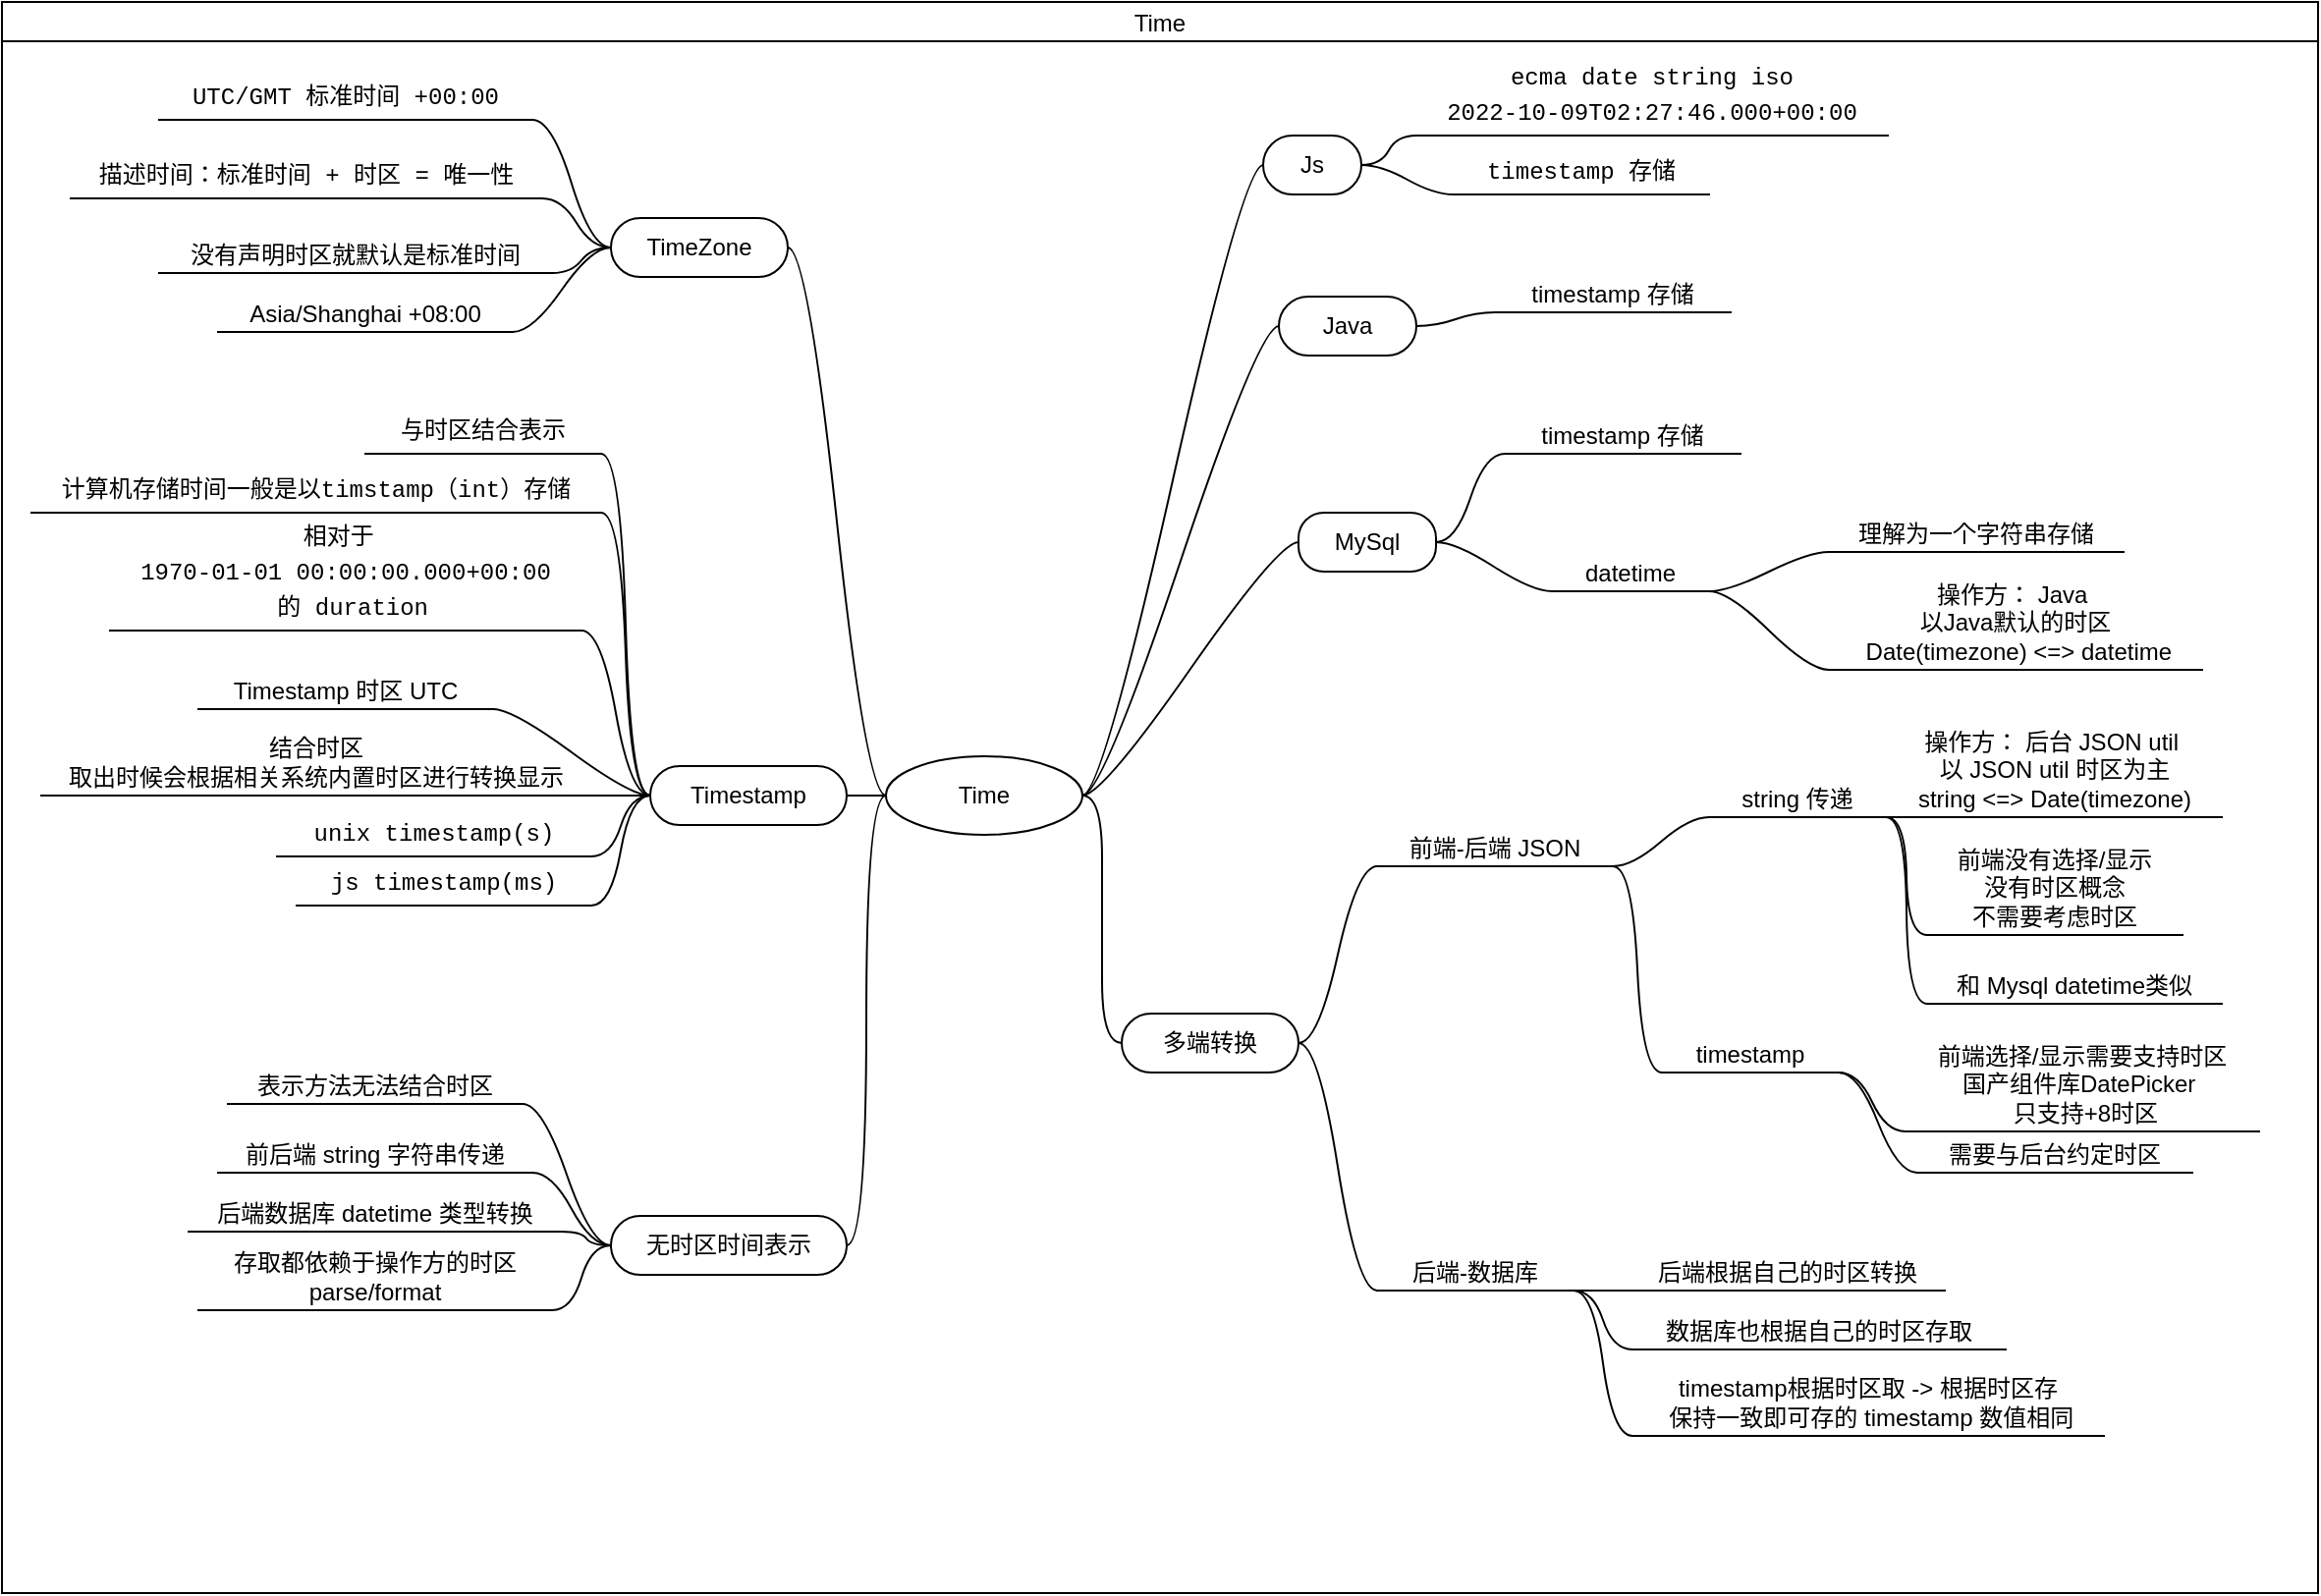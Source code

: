 <mxfile version="16.1.2" type="device"><diagram id="EsEOUA4yxL0yUVSUixGv" name="time"><mxGraphModel dx="1145" dy="762" grid="1" gridSize="10" guides="1" tooltips="1" connect="1" arrows="1" fold="1" page="1" pageScale="1" pageWidth="1169" pageHeight="827" math="0" shadow="0"><root><mxCell id="0"/><mxCell id="1" parent="0"/><mxCell id="F-Ff-eHJoBKHqlpSilNS-1" value="Time" style="swimlane;startSize=20;horizontal=1;containerType=tree;movable=0;resizable=0;labelBackgroundColor=none;fontColor=default;fontStyle=0" vertex="1" parent="1"><mxGeometry x="20" y="10" width="1179" height="810" as="geometry"/></mxCell><mxCell id="F-Ff-eHJoBKHqlpSilNS-2" value="" style="edgeStyle=entityRelationEdgeStyle;startArrow=none;endArrow=none;segment=10;curved=1;rounded=0;labelBackgroundColor=none;fontColor=default;fontStyle=0" edge="1" parent="F-Ff-eHJoBKHqlpSilNS-1" source="F-Ff-eHJoBKHqlpSilNS-6" target="F-Ff-eHJoBKHqlpSilNS-7"><mxGeometry relative="1" as="geometry"/></mxCell><mxCell id="F-Ff-eHJoBKHqlpSilNS-4" value="" style="edgeStyle=entityRelationEdgeStyle;startArrow=none;endArrow=none;segment=10;curved=1;rounded=0;labelBackgroundColor=none;fontColor=default;fontStyle=0" edge="1" parent="F-Ff-eHJoBKHqlpSilNS-1" source="F-Ff-eHJoBKHqlpSilNS-6" target="F-Ff-eHJoBKHqlpSilNS-9"><mxGeometry relative="1" as="geometry"/></mxCell><mxCell id="F-Ff-eHJoBKHqlpSilNS-6" value="Time" style="ellipse;whiteSpace=wrap;html=1;align=center;treeFolding=1;treeMoving=1;newEdgeStyle={&quot;edgeStyle&quot;:&quot;entityRelationEdgeStyle&quot;,&quot;startArrow&quot;:&quot;none&quot;,&quot;endArrow&quot;:&quot;none&quot;,&quot;segment&quot;:10,&quot;curved&quot;:1};labelBackgroundColor=none;fontColor=default;fontStyle=0" vertex="1" parent="F-Ff-eHJoBKHqlpSilNS-1"><mxGeometry x="450" y="384" width="100" height="40" as="geometry"/></mxCell><mxCell id="F-Ff-eHJoBKHqlpSilNS-7" value="Timestamp" style="whiteSpace=wrap;html=1;rounded=1;arcSize=50;align=center;verticalAlign=middle;strokeWidth=1;autosize=1;spacing=4;treeFolding=1;treeMoving=1;newEdgeStyle={&quot;edgeStyle&quot;:&quot;entityRelationEdgeStyle&quot;,&quot;startArrow&quot;:&quot;none&quot;,&quot;endArrow&quot;:&quot;none&quot;,&quot;segment&quot;:10,&quot;curved&quot;:1};labelBackgroundColor=none;fontColor=default;fontStyle=0" vertex="1" parent="F-Ff-eHJoBKHqlpSilNS-1"><mxGeometry x="330" y="389" width="100" height="30" as="geometry"/></mxCell><mxCell id="F-Ff-eHJoBKHqlpSilNS-9" value="TimeZone" style="whiteSpace=wrap;html=1;rounded=1;arcSize=50;align=center;verticalAlign=middle;strokeWidth=1;autosize=1;spacing=4;treeFolding=1;treeMoving=1;newEdgeStyle={&quot;edgeStyle&quot;:&quot;entityRelationEdgeStyle&quot;,&quot;startArrow&quot;:&quot;none&quot;,&quot;endArrow&quot;:&quot;none&quot;,&quot;segment&quot;:10,&quot;curved&quot;:1};labelBackgroundColor=none;fontColor=default;fontStyle=0" vertex="1" parent="F-Ff-eHJoBKHqlpSilNS-1"><mxGeometry x="310" y="110" width="90" height="30" as="geometry"/></mxCell><mxCell id="F-Ff-eHJoBKHqlpSilNS-13" value="&lt;div style=&quot;font-family: &amp;quot;menlo&amp;quot; , &amp;quot;monaco&amp;quot; , &amp;quot;courier new&amp;quot; , monospace ; line-height: 18px&quot;&gt;UTC/GMT 标准时间 +00:00&lt;/div&gt;" style="whiteSpace=wrap;html=1;shape=partialRectangle;top=0;left=0;bottom=1;right=0;points=[[0,1],[1,1]];fillColor=none;align=center;verticalAlign=bottom;routingCenterY=0.5;snapToPoint=1;recursiveResize=0;autosize=1;treeFolding=1;treeMoving=1;newEdgeStyle={&quot;edgeStyle&quot;:&quot;entityRelationEdgeStyle&quot;,&quot;startArrow&quot;:&quot;none&quot;,&quot;endArrow&quot;:&quot;none&quot;,&quot;segment&quot;:10,&quot;curved&quot;:1};labelBackgroundColor=none;fontColor=default;fontStyle=0" vertex="1" parent="F-Ff-eHJoBKHqlpSilNS-1"><mxGeometry x="80" y="40" width="190" height="20" as="geometry"/></mxCell><mxCell id="F-Ff-eHJoBKHqlpSilNS-14" value="" style="edgeStyle=entityRelationEdgeStyle;startArrow=none;endArrow=none;segment=10;curved=1;rounded=0;labelBackgroundColor=none;fontColor=default;fontStyle=0" edge="1" target="F-Ff-eHJoBKHqlpSilNS-13" parent="F-Ff-eHJoBKHqlpSilNS-1" source="F-Ff-eHJoBKHqlpSilNS-9"><mxGeometry relative="1" as="geometry"><mxPoint x="125" y="240" as="sourcePoint"/></mxGeometry></mxCell><mxCell id="F-Ff-eHJoBKHqlpSilNS-19" value="没有声明时区就默认是标准时间" style="whiteSpace=wrap;html=1;shape=partialRectangle;top=0;left=0;bottom=1;right=0;points=[[0,1],[1,1]];fillColor=none;align=center;verticalAlign=bottom;routingCenterY=0.5;snapToPoint=1;recursiveResize=0;autosize=1;treeFolding=1;treeMoving=1;newEdgeStyle={&quot;edgeStyle&quot;:&quot;entityRelationEdgeStyle&quot;,&quot;startArrow&quot;:&quot;none&quot;,&quot;endArrow&quot;:&quot;none&quot;,&quot;segment&quot;:10,&quot;curved&quot;:1};labelBackgroundColor=none;fontColor=default;fontStyle=0" vertex="1" parent="F-Ff-eHJoBKHqlpSilNS-1"><mxGeometry x="80" y="118" width="200" height="20" as="geometry"/></mxCell><mxCell id="F-Ff-eHJoBKHqlpSilNS-20" value="" style="edgeStyle=entityRelationEdgeStyle;startArrow=none;endArrow=none;segment=10;curved=1;rounded=0;labelBackgroundColor=none;fontColor=default;fontStyle=0" edge="1" target="F-Ff-eHJoBKHqlpSilNS-19" parent="F-Ff-eHJoBKHqlpSilNS-1" source="F-Ff-eHJoBKHqlpSilNS-9"><mxGeometry relative="1" as="geometry"><mxPoint x="125" y="240" as="sourcePoint"/></mxGeometry></mxCell><mxCell id="F-Ff-eHJoBKHqlpSilNS-25" value="&lt;div style=&quot;font-family: menlo, monaco, &amp;quot;courier new&amp;quot;, monospace; line-height: 18px;&quot;&gt;描述时间：标准时间 + 时区 = 唯一性&lt;/div&gt;" style="whiteSpace=wrap;html=1;shape=partialRectangle;top=0;left=0;bottom=1;right=0;points=[[0,1],[1,1]];fillColor=none;align=center;verticalAlign=bottom;routingCenterY=0.5;snapToPoint=1;recursiveResize=0;autosize=1;treeFolding=1;treeMoving=1;newEdgeStyle={&quot;edgeStyle&quot;:&quot;entityRelationEdgeStyle&quot;,&quot;startArrow&quot;:&quot;none&quot;,&quot;endArrow&quot;:&quot;none&quot;,&quot;segment&quot;:10,&quot;curved&quot;:1};labelBackgroundColor=none;fontColor=default;fontStyle=0" vertex="1" parent="F-Ff-eHJoBKHqlpSilNS-1"><mxGeometry x="35" y="80" width="240" height="20" as="geometry"/></mxCell><mxCell id="F-Ff-eHJoBKHqlpSilNS-26" value="" style="edgeStyle=entityRelationEdgeStyle;startArrow=none;endArrow=none;segment=10;curved=1;rounded=0;fontColor=default;labelBackgroundColor=none;fontStyle=0" edge="1" target="F-Ff-eHJoBKHqlpSilNS-25" parent="F-Ff-eHJoBKHqlpSilNS-1" source="F-Ff-eHJoBKHqlpSilNS-9"><mxGeometry relative="1" as="geometry"><mxPoint x="125" y="240" as="sourcePoint"/></mxGeometry></mxCell><mxCell id="F-Ff-eHJoBKHqlpSilNS-31" value="Asia/Shanghai +08:00" style="whiteSpace=wrap;html=1;shape=partialRectangle;top=0;left=0;bottom=1;right=0;points=[[0,1],[1,1]];fillColor=none;align=center;verticalAlign=bottom;routingCenterY=0.5;snapToPoint=1;recursiveResize=0;autosize=1;treeFolding=1;treeMoving=1;newEdgeStyle={&quot;edgeStyle&quot;:&quot;entityRelationEdgeStyle&quot;,&quot;startArrow&quot;:&quot;none&quot;,&quot;endArrow&quot;:&quot;none&quot;,&quot;segment&quot;:10,&quot;curved&quot;:1};labelBackgroundColor=none;fontColor=default;fontStyle=0" vertex="1" parent="F-Ff-eHJoBKHqlpSilNS-1"><mxGeometry x="110" y="148" width="150" height="20" as="geometry"/></mxCell><mxCell id="F-Ff-eHJoBKHqlpSilNS-32" value="" style="edgeStyle=entityRelationEdgeStyle;startArrow=none;endArrow=none;segment=10;curved=1;rounded=0;fontColor=default;labelBackgroundColor=none;fontStyle=0" edge="1" target="F-Ff-eHJoBKHqlpSilNS-31" parent="F-Ff-eHJoBKHqlpSilNS-1" source="F-Ff-eHJoBKHqlpSilNS-9"><mxGeometry relative="1" as="geometry"><mxPoint x="125" y="240" as="sourcePoint"/></mxGeometry></mxCell><mxCell id="F-Ff-eHJoBKHqlpSilNS-33" value="&lt;div style=&quot;font-family: menlo, monaco, &amp;quot;courier new&amp;quot;, monospace; line-height: 18px;&quot;&gt;相对于&amp;nbsp;&lt;/div&gt;&lt;div style=&quot;font-family: menlo, monaco, &amp;quot;courier new&amp;quot;, monospace; line-height: 18px;&quot;&gt;1970-01-01 00:00:00.000+00:00&lt;/div&gt;&lt;div style=&quot;font-family: menlo, monaco, &amp;quot;courier new&amp;quot;, monospace; line-height: 18px;&quot;&gt;&amp;nbsp;的 duration  &lt;/div&gt;" style="whiteSpace=wrap;html=1;shape=partialRectangle;top=0;left=0;bottom=1;right=0;points=[[0,1],[1,1]];fillColor=none;align=center;verticalAlign=bottom;routingCenterY=0.5;snapToPoint=1;recursiveResize=0;autosize=1;treeFolding=1;treeMoving=1;newEdgeStyle={&quot;edgeStyle&quot;:&quot;entityRelationEdgeStyle&quot;,&quot;startArrow&quot;:&quot;none&quot;,&quot;endArrow&quot;:&quot;none&quot;,&quot;segment&quot;:10,&quot;curved&quot;:1};labelBackgroundColor=none;fontColor=default;fontStyle=0" vertex="1" parent="F-Ff-eHJoBKHqlpSilNS-1"><mxGeometry x="55" y="260" width="240" height="60" as="geometry"/></mxCell><mxCell id="F-Ff-eHJoBKHqlpSilNS-34" value="" style="edgeStyle=entityRelationEdgeStyle;startArrow=none;endArrow=none;segment=10;curved=1;rounded=0;fontColor=default;labelBackgroundColor=none;fontStyle=0" edge="1" target="F-Ff-eHJoBKHqlpSilNS-33" parent="F-Ff-eHJoBKHqlpSilNS-1" source="F-Ff-eHJoBKHqlpSilNS-7"><mxGeometry relative="1" as="geometry"><mxPoint x="810" y="160" as="sourcePoint"/></mxGeometry></mxCell><mxCell id="F-Ff-eHJoBKHqlpSilNS-35" value="&lt;div style=&quot;font-family: menlo, monaco, &amp;quot;courier new&amp;quot;, monospace; line-height: 18px;&quot;&gt;unix timestamp(s) &lt;/div&gt;" style="whiteSpace=wrap;html=1;shape=partialRectangle;top=0;left=0;bottom=1;right=0;points=[[0,1],[1,1]];fillColor=none;align=center;verticalAlign=bottom;routingCenterY=0.5;snapToPoint=1;recursiveResize=0;autosize=1;treeFolding=1;treeMoving=1;newEdgeStyle={&quot;edgeStyle&quot;:&quot;entityRelationEdgeStyle&quot;,&quot;startArrow&quot;:&quot;none&quot;,&quot;endArrow&quot;:&quot;none&quot;,&quot;segment&quot;:10,&quot;curved&quot;:1};labelBackgroundColor=none;fontColor=default;fontStyle=0" vertex="1" parent="F-Ff-eHJoBKHqlpSilNS-1"><mxGeometry x="140" y="415" width="160" height="20" as="geometry"/></mxCell><mxCell id="F-Ff-eHJoBKHqlpSilNS-36" value="" style="edgeStyle=entityRelationEdgeStyle;startArrow=none;endArrow=none;segment=10;curved=1;rounded=0;fontColor=default;labelBackgroundColor=none;fontStyle=0" edge="1" target="F-Ff-eHJoBKHqlpSilNS-35" parent="F-Ff-eHJoBKHqlpSilNS-1" source="F-Ff-eHJoBKHqlpSilNS-7"><mxGeometry relative="1" as="geometry"><mxPoint x="810" y="160" as="sourcePoint"/></mxGeometry></mxCell><mxCell id="F-Ff-eHJoBKHqlpSilNS-37" value="&lt;div style=&quot;font-family: menlo, monaco, &amp;quot;courier new&amp;quot;, monospace; line-height: 18px;&quot;&gt;js timestamp(ms)&lt;/div&gt;" style="whiteSpace=wrap;html=1;shape=partialRectangle;top=0;left=0;bottom=1;right=0;points=[[0,1],[1,1]];fillColor=none;align=center;verticalAlign=bottom;routingCenterY=0.5;snapToPoint=1;recursiveResize=0;autosize=1;treeFolding=1;treeMoving=1;newEdgeStyle={&quot;edgeStyle&quot;:&quot;entityRelationEdgeStyle&quot;,&quot;startArrow&quot;:&quot;none&quot;,&quot;endArrow&quot;:&quot;none&quot;,&quot;segment&quot;:10,&quot;curved&quot;:1};labelBackgroundColor=none;fontColor=default;fontStyle=0" vertex="1" parent="F-Ff-eHJoBKHqlpSilNS-1"><mxGeometry x="150" y="440" width="150" height="20" as="geometry"/></mxCell><mxCell id="F-Ff-eHJoBKHqlpSilNS-38" value="" style="edgeStyle=entityRelationEdgeStyle;startArrow=none;endArrow=none;segment=10;curved=1;rounded=0;fontColor=default;labelBackgroundColor=none;fontStyle=0" edge="1" target="F-Ff-eHJoBKHqlpSilNS-37" parent="F-Ff-eHJoBKHqlpSilNS-1" source="F-Ff-eHJoBKHqlpSilNS-7"><mxGeometry relative="1" as="geometry"><mxPoint x="780" y="215" as="sourcePoint"/></mxGeometry></mxCell><mxCell id="F-Ff-eHJoBKHqlpSilNS-39" value="Timestamp 时区 UTC" style="whiteSpace=wrap;html=1;shape=partialRectangle;top=0;left=0;bottom=1;right=0;points=[[0,1],[1,1]];fillColor=none;align=center;verticalAlign=bottom;routingCenterY=0.5;snapToPoint=1;recursiveResize=0;autosize=1;treeFolding=1;treeMoving=1;newEdgeStyle={&quot;edgeStyle&quot;:&quot;entityRelationEdgeStyle&quot;,&quot;startArrow&quot;:&quot;none&quot;,&quot;endArrow&quot;:&quot;none&quot;,&quot;segment&quot;:10,&quot;curved&quot;:1};labelBackgroundColor=none;fontColor=default;fontStyle=0" vertex="1" parent="F-Ff-eHJoBKHqlpSilNS-1"><mxGeometry x="100" y="340" width="150" height="20" as="geometry"/></mxCell><mxCell id="F-Ff-eHJoBKHqlpSilNS-40" value="" style="edgeStyle=entityRelationEdgeStyle;startArrow=none;endArrow=none;segment=10;curved=1;rounded=0;fontColor=default;labelBackgroundColor=none;fontStyle=0" edge="1" target="F-Ff-eHJoBKHqlpSilNS-39" parent="F-Ff-eHJoBKHqlpSilNS-1" source="F-Ff-eHJoBKHqlpSilNS-7"><mxGeometry relative="1" as="geometry"><mxPoint x="780" y="215" as="sourcePoint"/></mxGeometry></mxCell><mxCell id="F-Ff-eHJoBKHqlpSilNS-42" value="MySql" style="whiteSpace=wrap;html=1;rounded=1;arcSize=43;align=center;verticalAlign=middle;strokeWidth=1;autosize=1;spacing=4;treeFolding=1;treeMoving=1;newEdgeStyle={&quot;edgeStyle&quot;:&quot;entityRelationEdgeStyle&quot;,&quot;startArrow&quot;:&quot;none&quot;,&quot;endArrow&quot;:&quot;none&quot;,&quot;segment&quot;:10,&quot;curved&quot;:1};labelBackgroundColor=none;fontColor=default;fontStyle=0" vertex="1" parent="F-Ff-eHJoBKHqlpSilNS-1"><mxGeometry x="660" y="260" width="70" height="30" as="geometry"/></mxCell><mxCell id="F-Ff-eHJoBKHqlpSilNS-43" value="" style="edgeStyle=entityRelationEdgeStyle;startArrow=none;endArrow=none;segment=10;curved=1;rounded=0;fontColor=default;labelBackgroundColor=none;fontStyle=0" edge="1" target="F-Ff-eHJoBKHqlpSilNS-42" parent="F-Ff-eHJoBKHqlpSilNS-1" source="F-Ff-eHJoBKHqlpSilNS-6"><mxGeometry relative="1" as="geometry"><mxPoint x="323" y="430" as="sourcePoint"/></mxGeometry></mxCell><mxCell id="F-Ff-eHJoBKHqlpSilNS-44" value="" style="edgeStyle=entityRelationEdgeStyle;startArrow=none;endArrow=none;segment=10;curved=1;rounded=0;fontColor=default;labelBackgroundColor=none;fontStyle=0" edge="1" target="F-Ff-eHJoBKHqlpSilNS-45" source="F-Ff-eHJoBKHqlpSilNS-6" parent="F-Ff-eHJoBKHqlpSilNS-1"><mxGeometry relative="1" as="geometry"><mxPoint x="535" y="413" as="sourcePoint"/></mxGeometry></mxCell><mxCell id="F-Ff-eHJoBKHqlpSilNS-45" value="Java" style="whiteSpace=wrap;html=1;rounded=1;arcSize=50;align=center;verticalAlign=middle;strokeWidth=1;autosize=1;spacing=4;treeFolding=1;treeMoving=1;newEdgeStyle={&quot;edgeStyle&quot;:&quot;entityRelationEdgeStyle&quot;,&quot;startArrow&quot;:&quot;none&quot;,&quot;endArrow&quot;:&quot;none&quot;,&quot;segment&quot;:10,&quot;curved&quot;:1};labelBackgroundColor=none;fontColor=default;fontStyle=0" vertex="1" parent="F-Ff-eHJoBKHqlpSilNS-1"><mxGeometry x="650" y="150" width="70" height="30" as="geometry"/></mxCell><mxCell id="F-Ff-eHJoBKHqlpSilNS-46" value="" style="edgeStyle=entityRelationEdgeStyle;startArrow=none;endArrow=none;segment=10;curved=1;rounded=0;fontColor=default;labelBackgroundColor=none;fontStyle=0" edge="1" target="F-Ff-eHJoBKHqlpSilNS-47" source="F-Ff-eHJoBKHqlpSilNS-6" parent="F-Ff-eHJoBKHqlpSilNS-1"><mxGeometry relative="1" as="geometry"><mxPoint x="535" y="413" as="sourcePoint"/></mxGeometry></mxCell><mxCell id="F-Ff-eHJoBKHqlpSilNS-47" value="Js" style="whiteSpace=wrap;html=1;rounded=1;arcSize=50;align=center;verticalAlign=middle;strokeWidth=1;autosize=1;spacing=4;treeFolding=1;treeMoving=1;newEdgeStyle={&quot;edgeStyle&quot;:&quot;entityRelationEdgeStyle&quot;,&quot;startArrow&quot;:&quot;none&quot;,&quot;endArrow&quot;:&quot;none&quot;,&quot;segment&quot;:10,&quot;curved&quot;:1};labelBackgroundColor=none;fontColor=default;fontStyle=0" vertex="1" parent="F-Ff-eHJoBKHqlpSilNS-1"><mxGeometry x="642" y="68" width="50" height="30" as="geometry"/></mxCell><mxCell id="F-Ff-eHJoBKHqlpSilNS-49" value="" style="edgeStyle=entityRelationEdgeStyle;startArrow=none;endArrow=none;segment=10;curved=1;rounded=0;fontColor=default;labelBackgroundColor=none;fontStyle=0" edge="1" target="F-Ff-eHJoBKHqlpSilNS-50" source="F-Ff-eHJoBKHqlpSilNS-7" parent="F-Ff-eHJoBKHqlpSilNS-1"><mxGeometry relative="1" as="geometry"><mxPoint x="350" y="625" as="sourcePoint"/></mxGeometry></mxCell><mxCell id="F-Ff-eHJoBKHqlpSilNS-50" value="&lt;div style=&quot;font-family: menlo, monaco, &amp;quot;courier new&amp;quot;, monospace; line-height: 18px;&quot;&gt;计算机存储时间一般是以timstamp（int）存储&lt;/div&gt;" style="whiteSpace=wrap;html=1;shape=partialRectangle;top=0;left=0;bottom=1;right=0;points=[[0,1],[1,1]];fillColor=none;align=center;verticalAlign=bottom;routingCenterY=0.5;snapToPoint=1;recursiveResize=0;autosize=1;treeFolding=1;treeMoving=1;newEdgeStyle={&quot;edgeStyle&quot;:&quot;entityRelationEdgeStyle&quot;,&quot;startArrow&quot;:&quot;none&quot;,&quot;endArrow&quot;:&quot;none&quot;,&quot;segment&quot;:10,&quot;curved&quot;:1};labelBackgroundColor=none;fontColor=default;fontStyle=0" vertex="1" parent="F-Ff-eHJoBKHqlpSilNS-1"><mxGeometry x="15" y="240" width="290" height="20" as="geometry"/></mxCell><mxCell id="F-Ff-eHJoBKHqlpSilNS-51" value="&lt;div style=&quot;font-family: menlo, monaco, &amp;quot;courier new&amp;quot;, monospace; line-height: 18px;&quot;&gt;&lt;span style=&quot;&quot;&gt;ecma date string iso&lt;/span&gt;&lt;/div&gt;&lt;div style=&quot;font-family: menlo, monaco, &amp;quot;courier new&amp;quot;, monospace; line-height: 18px;&quot;&gt;&lt;div style=&quot;font-family: &amp;quot;menlo&amp;quot; , &amp;quot;monaco&amp;quot; , &amp;quot;courier new&amp;quot; , monospace ; line-height: 18px&quot;&gt;2022-10-09T02:27:46.000+00:00&lt;/div&gt;&lt;/div&gt;" style="whiteSpace=wrap;html=1;shape=partialRectangle;top=0;left=0;bottom=1;right=0;points=[[0,1],[1,1]];fillColor=none;align=center;verticalAlign=bottom;routingCenterY=0.5;snapToPoint=1;recursiveResize=0;autosize=1;treeFolding=1;treeMoving=1;newEdgeStyle={&quot;edgeStyle&quot;:&quot;entityRelationEdgeStyle&quot;,&quot;startArrow&quot;:&quot;none&quot;,&quot;endArrow&quot;:&quot;none&quot;,&quot;segment&quot;:10,&quot;curved&quot;:1};labelBackgroundColor=none;fontColor=default;fontStyle=0" vertex="1" parent="F-Ff-eHJoBKHqlpSilNS-1"><mxGeometry x="720" y="28" width="240" height="40" as="geometry"/></mxCell><mxCell id="F-Ff-eHJoBKHqlpSilNS-52" value="" style="edgeStyle=entityRelationEdgeStyle;startArrow=none;endArrow=none;segment=10;curved=1;rounded=0;fontColor=default;labelBackgroundColor=none;fontStyle=0" edge="1" target="F-Ff-eHJoBKHqlpSilNS-51" parent="F-Ff-eHJoBKHqlpSilNS-1" source="F-Ff-eHJoBKHqlpSilNS-47"><mxGeometry relative="1" as="geometry"><mxPoint x="721" y="163" as="sourcePoint"/></mxGeometry></mxCell><mxCell id="F-Ff-eHJoBKHqlpSilNS-55" value="" style="edgeStyle=entityRelationEdgeStyle;startArrow=none;endArrow=none;segment=10;curved=1;rounded=0;fontColor=default;labelBackgroundColor=none;fontStyle=0" edge="1" target="F-Ff-eHJoBKHqlpSilNS-56" source="F-Ff-eHJoBKHqlpSilNS-47" parent="F-Ff-eHJoBKHqlpSilNS-1"><mxGeometry relative="1" as="geometry"><mxPoint x="701" y="143" as="sourcePoint"/></mxGeometry></mxCell><mxCell id="F-Ff-eHJoBKHqlpSilNS-56" value="&lt;div style=&quot;font-family: &amp;quot;menlo&amp;quot; , &amp;quot;monaco&amp;quot; , &amp;quot;courier new&amp;quot; , monospace ; line-height: 18px&quot;&gt;&lt;font&gt;&lt;span&gt;timestamp 存储&lt;/span&gt;&lt;/font&gt;&lt;/div&gt;" style="whiteSpace=wrap;html=1;shape=partialRectangle;top=0;left=0;bottom=1;right=0;points=[[0,1],[1,1]];fillColor=none;align=center;verticalAlign=bottom;routingCenterY=0.5;snapToPoint=1;recursiveResize=0;autosize=1;treeFolding=1;treeMoving=1;newEdgeStyle={&quot;edgeStyle&quot;:&quot;entityRelationEdgeStyle&quot;,&quot;startArrow&quot;:&quot;none&quot;,&quot;endArrow&quot;:&quot;none&quot;,&quot;segment&quot;:10,&quot;curved&quot;:1};labelBackgroundColor=none;fontColor=default;fontStyle=0" vertex="1" parent="F-Ff-eHJoBKHqlpSilNS-1"><mxGeometry x="739" y="78" width="130" height="20" as="geometry"/></mxCell><mxCell id="F-Ff-eHJoBKHqlpSilNS-57" value="" style="edgeStyle=entityRelationEdgeStyle;startArrow=none;endArrow=none;segment=10;curved=1;rounded=0;fontColor=default;labelBackgroundColor=none;fontStyle=0" edge="1" target="F-Ff-eHJoBKHqlpSilNS-58" source="F-Ff-eHJoBKHqlpSilNS-7" parent="F-Ff-eHJoBKHqlpSilNS-1"><mxGeometry relative="1" as="geometry"><mxPoint x="350" y="625" as="sourcePoint"/></mxGeometry></mxCell><mxCell id="F-Ff-eHJoBKHqlpSilNS-58" value="结合时区&lt;br&gt;取出时候会根据相关系统内置时区进行转换显示" style="whiteSpace=wrap;html=1;shape=partialRectangle;top=0;left=0;bottom=1;right=0;points=[[0,1],[1,1]];fillColor=none;align=center;verticalAlign=bottom;routingCenterY=0.5;snapToPoint=1;recursiveResize=0;autosize=1;treeFolding=1;treeMoving=1;newEdgeStyle={&quot;edgeStyle&quot;:&quot;entityRelationEdgeStyle&quot;,&quot;startArrow&quot;:&quot;none&quot;,&quot;endArrow&quot;:&quot;none&quot;,&quot;segment&quot;:10,&quot;curved&quot;:1};labelBackgroundColor=none;fontColor=default;fontStyle=0" vertex="1" parent="F-Ff-eHJoBKHqlpSilNS-1"><mxGeometry x="20" y="374" width="280" height="30" as="geometry"/></mxCell><mxCell id="F-Ff-eHJoBKHqlpSilNS-59" value="datetime" style="whiteSpace=wrap;html=1;shape=partialRectangle;top=0;left=0;bottom=1;right=0;points=[[0,1],[1,1]];fillColor=none;align=center;verticalAlign=bottom;routingCenterY=0.5;snapToPoint=1;recursiveResize=0;autosize=1;treeFolding=1;treeMoving=1;newEdgeStyle={&quot;edgeStyle&quot;:&quot;entityRelationEdgeStyle&quot;,&quot;startArrow&quot;:&quot;none&quot;,&quot;endArrow&quot;:&quot;none&quot;,&quot;segment&quot;:10,&quot;curved&quot;:1};labelBackgroundColor=none;fontColor=default;fontStyle=0" vertex="1" parent="F-Ff-eHJoBKHqlpSilNS-1"><mxGeometry x="789" y="280" width="80" height="20" as="geometry"/></mxCell><mxCell id="F-Ff-eHJoBKHqlpSilNS-60" value="" style="edgeStyle=entityRelationEdgeStyle;startArrow=none;endArrow=none;segment=10;curved=1;rounded=0;fontColor=default;labelBackgroundColor=none;fontStyle=0" edge="1" target="F-Ff-eHJoBKHqlpSilNS-59" parent="F-Ff-eHJoBKHqlpSilNS-1" source="F-Ff-eHJoBKHqlpSilNS-42"><mxGeometry relative="1" as="geometry"><mxPoint x="770" y="535" as="sourcePoint"/></mxGeometry></mxCell><mxCell id="F-Ff-eHJoBKHqlpSilNS-61" value="" style="edgeStyle=entityRelationEdgeStyle;startArrow=none;endArrow=none;segment=10;curved=1;rounded=0;fontColor=default;labelBackgroundColor=none;fontStyle=0" edge="1" target="F-Ff-eHJoBKHqlpSilNS-62" source="F-Ff-eHJoBKHqlpSilNS-42" parent="F-Ff-eHJoBKHqlpSilNS-1"><mxGeometry relative="1" as="geometry"><mxPoint x="750" y="515" as="sourcePoint"/></mxGeometry></mxCell><mxCell id="F-Ff-eHJoBKHqlpSilNS-62" value="timestamp 存储" style="whiteSpace=wrap;html=1;shape=partialRectangle;top=0;left=0;bottom=1;right=0;points=[[0,1],[1,1]];fillColor=none;align=center;verticalAlign=bottom;routingCenterY=0.5;snapToPoint=1;recursiveResize=0;autosize=1;treeFolding=1;treeMoving=1;newEdgeStyle={&quot;edgeStyle&quot;:&quot;entityRelationEdgeStyle&quot;,&quot;startArrow&quot;:&quot;none&quot;,&quot;endArrow&quot;:&quot;none&quot;,&quot;segment&quot;:10,&quot;curved&quot;:1};labelBackgroundColor=none;fontColor=default;fontStyle=0" vertex="1" parent="F-Ff-eHJoBKHqlpSilNS-1"><mxGeometry x="765" y="210" width="120" height="20" as="geometry"/></mxCell><mxCell id="F-Ff-eHJoBKHqlpSilNS-69" value="多端转换" style="whiteSpace=wrap;html=1;rounded=1;arcSize=50;align=center;verticalAlign=middle;strokeWidth=1;autosize=1;spacing=4;treeFolding=1;treeMoving=1;newEdgeStyle={&quot;edgeStyle&quot;:&quot;entityRelationEdgeStyle&quot;,&quot;startArrow&quot;:&quot;none&quot;,&quot;endArrow&quot;:&quot;none&quot;,&quot;segment&quot;:10,&quot;curved&quot;:1};labelBackgroundColor=none;fontColor=default;fontStyle=0" vertex="1" parent="F-Ff-eHJoBKHqlpSilNS-1"><mxGeometry x="570" y="515" width="90" height="30" as="geometry"/></mxCell><mxCell id="F-Ff-eHJoBKHqlpSilNS-70" value="" style="edgeStyle=entityRelationEdgeStyle;startArrow=none;endArrow=none;segment=10;curved=1;rounded=0;fontColor=default;labelBackgroundColor=none;fontStyle=0" edge="1" target="F-Ff-eHJoBKHqlpSilNS-69" parent="F-Ff-eHJoBKHqlpSilNS-1" source="F-Ff-eHJoBKHqlpSilNS-6"><mxGeometry relative="1" as="geometry"><mxPoint x="630" y="432" as="sourcePoint"/></mxGeometry></mxCell><mxCell id="F-Ff-eHJoBKHqlpSilNS-71" value="前端-后端 JSON" style="whiteSpace=wrap;html=1;shape=partialRectangle;top=0;left=0;bottom=1;right=0;points=[[0,1],[1,1]];fillColor=none;align=center;verticalAlign=bottom;routingCenterY=0.5;snapToPoint=1;recursiveResize=0;autosize=1;treeFolding=1;treeMoving=1;newEdgeStyle={&quot;edgeStyle&quot;:&quot;entityRelationEdgeStyle&quot;,&quot;startArrow&quot;:&quot;none&quot;,&quot;endArrow&quot;:&quot;none&quot;,&quot;segment&quot;:10,&quot;curved&quot;:1};labelBackgroundColor=none;fontColor=default;fontStyle=0" vertex="1" parent="F-Ff-eHJoBKHqlpSilNS-1"><mxGeometry x="700" y="420" width="120" height="20" as="geometry"/></mxCell><mxCell id="F-Ff-eHJoBKHqlpSilNS-72" value="" style="edgeStyle=entityRelationEdgeStyle;startArrow=none;endArrow=none;segment=10;curved=1;rounded=0;fontColor=default;labelBackgroundColor=none;fontStyle=0" edge="1" target="F-Ff-eHJoBKHqlpSilNS-71" parent="F-Ff-eHJoBKHqlpSilNS-1" source="F-Ff-eHJoBKHqlpSilNS-69"><mxGeometry relative="1" as="geometry"><mxPoint x="770" y="693" as="sourcePoint"/></mxGeometry></mxCell><mxCell id="F-Ff-eHJoBKHqlpSilNS-75" value="" style="edgeStyle=entityRelationEdgeStyle;startArrow=none;endArrow=none;segment=10;curved=1;rounded=0;fontColor=default;labelBackgroundColor=none;fontStyle=0" edge="1" target="F-Ff-eHJoBKHqlpSilNS-76" source="F-Ff-eHJoBKHqlpSilNS-69" parent="F-Ff-eHJoBKHqlpSilNS-1"><mxGeometry relative="1" as="geometry"><mxPoint x="750" y="673.0" as="sourcePoint"/></mxGeometry></mxCell><mxCell id="F-Ff-eHJoBKHqlpSilNS-76" value="后端-数据库" style="whiteSpace=wrap;html=1;shape=partialRectangle;top=0;left=0;bottom=1;right=0;points=[[0,1],[1,1]];fillColor=none;align=center;verticalAlign=bottom;routingCenterY=0.5;snapToPoint=1;recursiveResize=0;autosize=1;treeFolding=1;treeMoving=1;newEdgeStyle={&quot;edgeStyle&quot;:&quot;entityRelationEdgeStyle&quot;,&quot;startArrow&quot;:&quot;none&quot;,&quot;endArrow&quot;:&quot;none&quot;,&quot;segment&quot;:10,&quot;curved&quot;:1};labelBackgroundColor=none;fontColor=default;fontStyle=0" vertex="1" parent="F-Ff-eHJoBKHqlpSilNS-1"><mxGeometry x="700" y="636" width="100" height="20" as="geometry"/></mxCell><mxCell id="F-Ff-eHJoBKHqlpSilNS-79" value="" style="edgeStyle=entityRelationEdgeStyle;startArrow=none;endArrow=none;segment=10;curved=1;rounded=0;fontColor=default;labelBackgroundColor=none;exitX=1;exitY=1;exitDx=0;exitDy=0;fontStyle=0" edge="1" target="F-Ff-eHJoBKHqlpSilNS-80" source="F-Ff-eHJoBKHqlpSilNS-84" parent="F-Ff-eHJoBKHqlpSilNS-1"><mxGeometry relative="1" as="geometry"><mxPoint x="750" y="673.0" as="sourcePoint"/></mxGeometry></mxCell><mxCell id="F-Ff-eHJoBKHqlpSilNS-80" value="操作方： 后台 JSON util&amp;nbsp;&lt;br&gt;以 JSON util 时区为主&lt;br&gt;string &amp;lt;=&amp;gt; Date(timezone)" style="whiteSpace=wrap;html=1;shape=partialRectangle;top=0;left=0;bottom=1;right=0;points=[[0,1],[1,1]];fillColor=none;align=center;verticalAlign=bottom;routingCenterY=0.5;snapToPoint=1;recursiveResize=0;autosize=1;treeFolding=1;treeMoving=1;newEdgeStyle={&quot;edgeStyle&quot;:&quot;entityRelationEdgeStyle&quot;,&quot;startArrow&quot;:&quot;none&quot;,&quot;endArrow&quot;:&quot;none&quot;,&quot;segment&quot;:10,&quot;curved&quot;:1};labelBackgroundColor=none;fontColor=default;fontStyle=0" vertex="1" parent="F-Ff-eHJoBKHqlpSilNS-1"><mxGeometry x="960" y="365" width="170" height="50" as="geometry"/></mxCell><mxCell id="F-Ff-eHJoBKHqlpSilNS-83" value="" style="edgeStyle=entityRelationEdgeStyle;startArrow=none;endArrow=none;segment=10;curved=1;rounded=0;fontColor=default;labelBackgroundColor=none;fontStyle=0" edge="1" target="F-Ff-eHJoBKHqlpSilNS-84" source="F-Ff-eHJoBKHqlpSilNS-71" parent="F-Ff-eHJoBKHqlpSilNS-1"><mxGeometry relative="1" as="geometry"><mxPoint x="750" y="673.0" as="sourcePoint"/></mxGeometry></mxCell><mxCell id="F-Ff-eHJoBKHqlpSilNS-84" value="string 传递" style="whiteSpace=wrap;html=1;shape=partialRectangle;top=0;left=0;bottom=1;right=0;points=[[0,1],[1,1]];fillColor=none;align=center;verticalAlign=bottom;routingCenterY=0.5;snapToPoint=1;recursiveResize=0;autosize=1;treeFolding=1;treeMoving=1;newEdgeStyle={&quot;edgeStyle&quot;:&quot;entityRelationEdgeStyle&quot;,&quot;startArrow&quot;:&quot;none&quot;,&quot;endArrow&quot;:&quot;none&quot;,&quot;segment&quot;:10,&quot;curved&quot;:1};labelBackgroundColor=none;fontColor=default;fontStyle=0" vertex="1" parent="F-Ff-eHJoBKHqlpSilNS-1"><mxGeometry x="869" y="395" width="90" height="20" as="geometry"/></mxCell><mxCell id="F-Ff-eHJoBKHqlpSilNS-85" value="" style="edgeStyle=entityRelationEdgeStyle;startArrow=none;endArrow=none;segment=10;curved=1;rounded=0;fontColor=default;labelBackgroundColor=none;fontStyle=0" edge="1" target="F-Ff-eHJoBKHqlpSilNS-86" source="F-Ff-eHJoBKHqlpSilNS-71" parent="F-Ff-eHJoBKHqlpSilNS-1"><mxGeometry relative="1" as="geometry"><mxPoint x="701" y="673.0" as="sourcePoint"/></mxGeometry></mxCell><mxCell id="F-Ff-eHJoBKHqlpSilNS-86" value="timestamp" style="whiteSpace=wrap;html=1;shape=partialRectangle;top=0;left=0;bottom=1;right=0;points=[[0,1],[1,1]];fillColor=none;align=center;verticalAlign=bottom;routingCenterY=0.5;snapToPoint=1;recursiveResize=0;autosize=1;treeFolding=1;treeMoving=1;newEdgeStyle={&quot;edgeStyle&quot;:&quot;entityRelationEdgeStyle&quot;,&quot;startArrow&quot;:&quot;none&quot;,&quot;endArrow&quot;:&quot;none&quot;,&quot;segment&quot;:10,&quot;curved&quot;:1};labelBackgroundColor=none;fontColor=default;fontStyle=0" vertex="1" parent="F-Ff-eHJoBKHqlpSilNS-1"><mxGeometry x="845" y="525" width="90" height="20" as="geometry"/></mxCell><mxCell id="F-Ff-eHJoBKHqlpSilNS-87" value="" style="edgeStyle=entityRelationEdgeStyle;startArrow=none;endArrow=none;segment=10;curved=1;rounded=0;fontColor=default;labelBackgroundColor=none;fontStyle=0" edge="1" target="F-Ff-eHJoBKHqlpSilNS-88" source="F-Ff-eHJoBKHqlpSilNS-86" parent="F-Ff-eHJoBKHqlpSilNS-1"><mxGeometry relative="1" as="geometry"><mxPoint x="849.684" y="621.158" as="sourcePoint"/></mxGeometry></mxCell><mxCell id="F-Ff-eHJoBKHqlpSilNS-88" value="前端选择/显示需要支持时区&lt;br&gt;国产组件库DatePicker&amp;nbsp;&lt;br&gt;&amp;nbsp;只支持+8时区" style="whiteSpace=wrap;html=1;shape=partialRectangle;top=0;left=0;bottom=1;right=0;points=[[0,1],[1,1]];fillColor=none;align=center;verticalAlign=bottom;routingCenterY=0.5;snapToPoint=1;recursiveResize=0;autosize=1;treeFolding=1;treeMoving=1;newEdgeStyle={&quot;edgeStyle&quot;:&quot;entityRelationEdgeStyle&quot;,&quot;startArrow&quot;:&quot;none&quot;,&quot;endArrow&quot;:&quot;none&quot;,&quot;segment&quot;:10,&quot;curved&quot;:1};labelBackgroundColor=none;fontColor=default;fontStyle=0" vertex="1" parent="F-Ff-eHJoBKHqlpSilNS-1"><mxGeometry x="969" y="525" width="180" height="50" as="geometry"/></mxCell><mxCell id="F-Ff-eHJoBKHqlpSilNS-89" value="" style="edgeStyle=entityRelationEdgeStyle;startArrow=none;endArrow=none;segment=10;curved=1;rounded=0;fontColor=default;labelBackgroundColor=none;fontStyle=0" edge="1" target="F-Ff-eHJoBKHqlpSilNS-90" source="F-Ff-eHJoBKHqlpSilNS-84" parent="F-Ff-eHJoBKHqlpSilNS-1"><mxGeometry relative="1" as="geometry"><mxPoint x="849.684" y="621.158" as="sourcePoint"/></mxGeometry></mxCell><mxCell id="F-Ff-eHJoBKHqlpSilNS-90" value="前端没有选择/显示&lt;br&gt;没有时区概念&lt;br&gt;不需要考虑时区&lt;br&gt;" style="whiteSpace=wrap;html=1;shape=partialRectangle;top=0;left=0;bottom=1;right=0;points=[[0,1],[1,1]];fillColor=none;align=center;verticalAlign=bottom;routingCenterY=0.5;snapToPoint=1;recursiveResize=0;autosize=1;treeFolding=1;treeMoving=1;newEdgeStyle={&quot;edgeStyle&quot;:&quot;entityRelationEdgeStyle&quot;,&quot;startArrow&quot;:&quot;none&quot;,&quot;endArrow&quot;:&quot;none&quot;,&quot;segment&quot;:10,&quot;curved&quot;:1};labelBackgroundColor=none;fontColor=default;fontStyle=0" vertex="1" parent="F-Ff-eHJoBKHqlpSilNS-1"><mxGeometry x="980" y="425" width="130" height="50" as="geometry"/></mxCell><mxCell id="F-Ff-eHJoBKHqlpSilNS-93" value="" style="edgeStyle=entityRelationEdgeStyle;startArrow=none;endArrow=none;segment=10;curved=1;rounded=0;fontColor=default;labelBackgroundColor=none;fontStyle=0" edge="1" target="F-Ff-eHJoBKHqlpSilNS-94" source="F-Ff-eHJoBKHqlpSilNS-86" parent="F-Ff-eHJoBKHqlpSilNS-1"><mxGeometry relative="1" as="geometry"><mxPoint x="800.211" y="606.421" as="sourcePoint"/></mxGeometry></mxCell><mxCell id="F-Ff-eHJoBKHqlpSilNS-94" value="需要与后台约定时区" style="whiteSpace=wrap;html=1;shape=partialRectangle;top=0;left=0;bottom=1;right=0;points=[[0,1],[1,1]];fillColor=none;align=center;verticalAlign=bottom;routingCenterY=0.5;snapToPoint=1;recursiveResize=0;autosize=1;treeFolding=1;treeMoving=1;newEdgeStyle={&quot;edgeStyle&quot;:&quot;entityRelationEdgeStyle&quot;,&quot;startArrow&quot;:&quot;none&quot;,&quot;endArrow&quot;:&quot;none&quot;,&quot;segment&quot;:10,&quot;curved&quot;:1};labelBackgroundColor=none;fontColor=default;fontStyle=0" vertex="1" parent="F-Ff-eHJoBKHqlpSilNS-1"><mxGeometry x="975" y="576" width="140" height="20" as="geometry"/></mxCell><mxCell id="F-Ff-eHJoBKHqlpSilNS-95" value="" style="edgeStyle=entityRelationEdgeStyle;startArrow=none;endArrow=none;segment=10;curved=1;rounded=0;fontColor=default;labelBackgroundColor=none;fontStyle=0" edge="1" target="F-Ff-eHJoBKHqlpSilNS-96" source="F-Ff-eHJoBKHqlpSilNS-84" parent="F-Ff-eHJoBKHqlpSilNS-1"><mxGeometry relative="1" as="geometry"><mxPoint x="800.211" y="606.421" as="sourcePoint"/></mxGeometry></mxCell><mxCell id="F-Ff-eHJoBKHqlpSilNS-96" value="和 Mysql datetime类似" style="whiteSpace=wrap;html=1;shape=partialRectangle;top=0;left=0;bottom=1;right=0;points=[[0,1],[1,1]];fillColor=none;align=center;verticalAlign=bottom;routingCenterY=0.5;snapToPoint=1;recursiveResize=0;autosize=1;treeFolding=1;treeMoving=1;newEdgeStyle={&quot;edgeStyle&quot;:&quot;entityRelationEdgeStyle&quot;,&quot;startArrow&quot;:&quot;none&quot;,&quot;endArrow&quot;:&quot;none&quot;,&quot;segment&quot;:10,&quot;curved&quot;:1};labelBackgroundColor=none;fontColor=default;fontStyle=0" vertex="1" parent="F-Ff-eHJoBKHqlpSilNS-1"><mxGeometry x="980" y="490" width="150" height="20" as="geometry"/></mxCell><mxCell id="F-Ff-eHJoBKHqlpSilNS-97" value="" style="edgeStyle=entityRelationEdgeStyle;startArrow=none;endArrow=none;segment=10;curved=1;rounded=0;fontColor=default;labelBackgroundColor=none;fontStyle=0" edge="1" target="F-Ff-eHJoBKHqlpSilNS-98" source="F-Ff-eHJoBKHqlpSilNS-59" parent="F-Ff-eHJoBKHqlpSilNS-1"><mxGeometry relative="1" as="geometry"><mxPoint x="894.947" y="433.789" as="sourcePoint"/></mxGeometry></mxCell><mxCell id="F-Ff-eHJoBKHqlpSilNS-98" value="理解为一个字符串存储" style="whiteSpace=wrap;html=1;shape=partialRectangle;top=0;left=0;bottom=1;right=0;points=[[0,1],[1,1]];fillColor=none;align=center;verticalAlign=bottom;routingCenterY=0.5;snapToPoint=1;recursiveResize=0;autosize=1;treeFolding=1;treeMoving=1;newEdgeStyle={&quot;edgeStyle&quot;:&quot;entityRelationEdgeStyle&quot;,&quot;startArrow&quot;:&quot;none&quot;,&quot;endArrow&quot;:&quot;none&quot;,&quot;segment&quot;:10,&quot;curved&quot;:1};labelBackgroundColor=none;fontColor=default;fontStyle=0" vertex="1" parent="F-Ff-eHJoBKHqlpSilNS-1"><mxGeometry x="930" y="260" width="150" height="20" as="geometry"/></mxCell><mxCell id="F-Ff-eHJoBKHqlpSilNS-99" value="" style="edgeStyle=entityRelationEdgeStyle;startArrow=none;endArrow=none;segment=10;curved=1;rounded=0;fontColor=default;labelBackgroundColor=none;fontStyle=0" edge="1" target="F-Ff-eHJoBKHqlpSilNS-100" source="F-Ff-eHJoBKHqlpSilNS-59" parent="F-Ff-eHJoBKHqlpSilNS-1"><mxGeometry relative="1" as="geometry"><mxPoint x="889.684" y="425.368" as="sourcePoint"/></mxGeometry></mxCell><mxCell id="F-Ff-eHJoBKHqlpSilNS-100" value="操作方： Java&amp;nbsp;&lt;br&gt;以Java默认的时区&lt;br&gt;&amp;nbsp;Date(timezone) &amp;lt;=&amp;gt; datetime" style="whiteSpace=wrap;html=1;shape=partialRectangle;top=0;left=0;bottom=1;right=0;points=[[0,1],[1,1]];fillColor=none;align=center;verticalAlign=bottom;routingCenterY=0.5;snapToPoint=1;recursiveResize=0;autosize=1;treeFolding=1;treeMoving=1;newEdgeStyle={&quot;edgeStyle&quot;:&quot;entityRelationEdgeStyle&quot;,&quot;startArrow&quot;:&quot;none&quot;,&quot;endArrow&quot;:&quot;none&quot;,&quot;segment&quot;:10,&quot;curved&quot;:1};labelBackgroundColor=none;fontColor=default;fontStyle=0" vertex="1" parent="F-Ff-eHJoBKHqlpSilNS-1"><mxGeometry x="930" y="290" width="190" height="50" as="geometry"/></mxCell><mxCell id="F-Ff-eHJoBKHqlpSilNS-103" value="timestamp 存储" style="whiteSpace=wrap;html=1;shape=partialRectangle;top=0;left=0;bottom=1;right=0;points=[[0,1],[1,1]];fillColor=none;align=center;verticalAlign=bottom;routingCenterY=0.5;snapToPoint=1;recursiveResize=0;autosize=1;treeFolding=1;treeMoving=1;newEdgeStyle={&quot;edgeStyle&quot;:&quot;entityRelationEdgeStyle&quot;,&quot;startArrow&quot;:&quot;none&quot;,&quot;endArrow&quot;:&quot;none&quot;,&quot;segment&quot;:10,&quot;curved&quot;:1};labelBackgroundColor=none;fontColor=default;fontStyle=0" vertex="1" parent="F-Ff-eHJoBKHqlpSilNS-1"><mxGeometry x="760" y="138" width="120" height="20" as="geometry"/></mxCell><mxCell id="F-Ff-eHJoBKHqlpSilNS-104" value="" style="edgeStyle=entityRelationEdgeStyle;startArrow=none;endArrow=none;segment=10;curved=1;rounded=0;labelBackgroundColor=none;fontColor=default;fontStyle=0" edge="1" target="F-Ff-eHJoBKHqlpSilNS-103" parent="F-Ff-eHJoBKHqlpSilNS-1" source="F-Ff-eHJoBKHqlpSilNS-45"><mxGeometry relative="1" as="geometry"><mxPoint x="779" y="293" as="sourcePoint"/></mxGeometry></mxCell><mxCell id="F-Ff-eHJoBKHqlpSilNS-105" value="无时区时间表示" style="whiteSpace=wrap;html=1;rounded=1;arcSize=50;align=center;verticalAlign=middle;strokeWidth=1;autosize=1;spacing=4;treeFolding=1;treeMoving=1;newEdgeStyle={&quot;edgeStyle&quot;:&quot;entityRelationEdgeStyle&quot;,&quot;startArrow&quot;:&quot;none&quot;,&quot;endArrow&quot;:&quot;none&quot;,&quot;segment&quot;:10,&quot;curved&quot;:1};labelBackgroundColor=none;fontColor=default;fontStyle=0" vertex="1" parent="F-Ff-eHJoBKHqlpSilNS-1"><mxGeometry x="310" y="618" width="120" height="30" as="geometry"/></mxCell><mxCell id="F-Ff-eHJoBKHqlpSilNS-106" value="" style="edgeStyle=entityRelationEdgeStyle;startArrow=none;endArrow=none;segment=10;curved=1;rounded=0;labelBackgroundColor=none;fontColor=default;fontStyle=0" edge="1" target="F-Ff-eHJoBKHqlpSilNS-105" parent="F-Ff-eHJoBKHqlpSilNS-1" source="F-Ff-eHJoBKHqlpSilNS-6"><mxGeometry relative="1" as="geometry"><mxPoint x="258" y="431" as="sourcePoint"/></mxGeometry></mxCell><mxCell id="F-Ff-eHJoBKHqlpSilNS-107" value="表示方法无法结合时区" style="whiteSpace=wrap;html=1;shape=partialRectangle;top=0;left=0;bottom=1;right=0;points=[[0,1],[1,1]];fillColor=none;align=center;verticalAlign=bottom;routingCenterY=0.5;snapToPoint=1;recursiveResize=0;autosize=1;treeFolding=1;treeMoving=1;newEdgeStyle={&quot;edgeStyle&quot;:&quot;entityRelationEdgeStyle&quot;,&quot;startArrow&quot;:&quot;none&quot;,&quot;endArrow&quot;:&quot;none&quot;,&quot;segment&quot;:10,&quot;curved&quot;:1};labelBackgroundColor=none;fontColor=default;fontStyle=0" vertex="1" parent="F-Ff-eHJoBKHqlpSilNS-1"><mxGeometry x="115" y="541" width="150" height="20" as="geometry"/></mxCell><mxCell id="F-Ff-eHJoBKHqlpSilNS-108" value="" style="edgeStyle=entityRelationEdgeStyle;startArrow=none;endArrow=none;segment=10;curved=1;rounded=0;labelBackgroundColor=none;fontColor=default;fontStyle=0" edge="1" target="F-Ff-eHJoBKHqlpSilNS-107" parent="F-Ff-eHJoBKHqlpSilNS-1" source="F-Ff-eHJoBKHqlpSilNS-105"><mxGeometry relative="1" as="geometry"><mxPoint x="110" y="663" as="sourcePoint"/></mxGeometry></mxCell><mxCell id="F-Ff-eHJoBKHqlpSilNS-111" value="" style="edgeStyle=entityRelationEdgeStyle;startArrow=none;endArrow=none;segment=10;curved=1;rounded=0;labelBackgroundColor=none;fontColor=default;fontStyle=0" edge="1" target="F-Ff-eHJoBKHqlpSilNS-112" source="F-Ff-eHJoBKHqlpSilNS-105" parent="F-Ff-eHJoBKHqlpSilNS-1"><mxGeometry relative="1" as="geometry"><mxPoint x="330" y="643" as="sourcePoint"/></mxGeometry></mxCell><mxCell id="F-Ff-eHJoBKHqlpSilNS-112" value="前后端 string 字符串传递" style="whiteSpace=wrap;html=1;shape=partialRectangle;top=0;left=0;bottom=1;right=0;points=[[0,1],[1,1]];fillColor=none;align=center;verticalAlign=bottom;routingCenterY=0.5;snapToPoint=1;recursiveResize=0;autosize=1;treeFolding=1;treeMoving=1;newEdgeStyle={&quot;edgeStyle&quot;:&quot;entityRelationEdgeStyle&quot;,&quot;startArrow&quot;:&quot;none&quot;,&quot;endArrow&quot;:&quot;none&quot;,&quot;segment&quot;:10,&quot;curved&quot;:1};labelBackgroundColor=none;fontColor=default;fontStyle=0" vertex="1" parent="F-Ff-eHJoBKHqlpSilNS-1"><mxGeometry x="110" y="576" width="160" height="20" as="geometry"/></mxCell><mxCell id="F-Ff-eHJoBKHqlpSilNS-115" value="" style="edgeStyle=entityRelationEdgeStyle;startArrow=none;endArrow=none;segment=10;curved=1;rounded=0;labelBackgroundColor=none;fontColor=default;fontStyle=0" edge="1" target="F-Ff-eHJoBKHqlpSilNS-116" source="F-Ff-eHJoBKHqlpSilNS-105" parent="F-Ff-eHJoBKHqlpSilNS-1"><mxGeometry relative="1" as="geometry"><mxPoint x="330" y="643" as="sourcePoint"/></mxGeometry></mxCell><mxCell id="F-Ff-eHJoBKHqlpSilNS-116" value="后端数据库 datetime 类型转换" style="whiteSpace=wrap;html=1;shape=partialRectangle;top=0;left=0;bottom=1;right=0;points=[[0,1],[1,1]];fillColor=none;align=center;verticalAlign=bottom;routingCenterY=0.5;snapToPoint=1;recursiveResize=0;autosize=1;treeFolding=1;treeMoving=1;newEdgeStyle={&quot;edgeStyle&quot;:&quot;entityRelationEdgeStyle&quot;,&quot;startArrow&quot;:&quot;none&quot;,&quot;endArrow&quot;:&quot;none&quot;,&quot;segment&quot;:10,&quot;curved&quot;:1};labelBackgroundColor=none;fontColor=default;fontStyle=0" vertex="1" parent="F-Ff-eHJoBKHqlpSilNS-1"><mxGeometry x="95" y="606" width="190" height="20" as="geometry"/></mxCell><mxCell id="F-Ff-eHJoBKHqlpSilNS-117" value="" style="edgeStyle=entityRelationEdgeStyle;startArrow=none;endArrow=none;segment=10;curved=1;rounded=0;labelBackgroundColor=none;fontColor=default;fontStyle=0" edge="1" target="F-Ff-eHJoBKHqlpSilNS-118" source="F-Ff-eHJoBKHqlpSilNS-105" parent="F-Ff-eHJoBKHqlpSilNS-1"><mxGeometry relative="1" as="geometry"><mxPoint x="330" y="643" as="sourcePoint"/></mxGeometry></mxCell><mxCell id="F-Ff-eHJoBKHqlpSilNS-118" value="存取都依赖于操作方的时区&lt;br&gt;parse/format" style="whiteSpace=wrap;html=1;shape=partialRectangle;top=0;left=0;bottom=1;right=0;points=[[0,1],[1,1]];fillColor=none;align=center;verticalAlign=bottom;routingCenterY=0.5;snapToPoint=1;recursiveResize=0;autosize=1;treeFolding=1;treeMoving=1;newEdgeStyle={&quot;edgeStyle&quot;:&quot;entityRelationEdgeStyle&quot;,&quot;startArrow&quot;:&quot;none&quot;,&quot;endArrow&quot;:&quot;none&quot;,&quot;segment&quot;:10,&quot;curved&quot;:1};labelBackgroundColor=none;fontColor=default;fontStyle=0" vertex="1" parent="F-Ff-eHJoBKHqlpSilNS-1"><mxGeometry x="100" y="636" width="180" height="30" as="geometry"/></mxCell><mxCell id="F-Ff-eHJoBKHqlpSilNS-119" value="" style="edgeStyle=entityRelationEdgeStyle;startArrow=none;endArrow=none;segment=10;curved=1;rounded=0;fontColor=default;labelBackgroundColor=none;fontStyle=0" edge="1" target="F-Ff-eHJoBKHqlpSilNS-120" source="F-Ff-eHJoBKHqlpSilNS-7" parent="F-Ff-eHJoBKHqlpSilNS-1"><mxGeometry relative="1" as="geometry"><mxPoint x="350" y="414" as="sourcePoint"/></mxGeometry></mxCell><mxCell id="F-Ff-eHJoBKHqlpSilNS-120" value="&lt;div style=&quot;font-family: &amp;#34;menlo&amp;#34; , &amp;#34;monaco&amp;#34; , &amp;#34;courier new&amp;#34; , monospace ; line-height: 18px&quot;&gt;与时区结合表示&lt;/div&gt;" style="whiteSpace=wrap;html=1;shape=partialRectangle;top=0;left=0;bottom=1;right=0;points=[[0,1],[1,1]];fillColor=none;align=center;verticalAlign=bottom;routingCenterY=0.5;snapToPoint=1;recursiveResize=0;autosize=1;treeFolding=1;treeMoving=1;newEdgeStyle={&quot;edgeStyle&quot;:&quot;entityRelationEdgeStyle&quot;,&quot;startArrow&quot;:&quot;none&quot;,&quot;endArrow&quot;:&quot;none&quot;,&quot;segment&quot;:10,&quot;curved&quot;:1};labelBackgroundColor=none;fontColor=default;fontStyle=0" vertex="1" parent="F-Ff-eHJoBKHqlpSilNS-1"><mxGeometry x="185" y="210" width="120" height="20" as="geometry"/></mxCell><mxCell id="F-Ff-eHJoBKHqlpSilNS-122" value="" style="edgeStyle=entityRelationEdgeStyle;startArrow=none;endArrow=none;segment=10;curved=1;rounded=0;fontColor=default;labelBackgroundColor=none;fontStyle=0" edge="1" target="F-Ff-eHJoBKHqlpSilNS-123" source="F-Ff-eHJoBKHqlpSilNS-76" parent="F-Ff-eHJoBKHqlpSilNS-1"><mxGeometry relative="1" as="geometry"><mxPoint x="680" y="540" as="sourcePoint"/></mxGeometry></mxCell><mxCell id="F-Ff-eHJoBKHqlpSilNS-123" value="后端根据自己的时区转换" style="whiteSpace=wrap;html=1;shape=partialRectangle;top=0;left=0;bottom=1;right=0;points=[[0,1],[1,1]];fillColor=none;align=center;verticalAlign=bottom;routingCenterY=0.5;snapToPoint=1;recursiveResize=0;autosize=1;treeFolding=1;treeMoving=1;newEdgeStyle={&quot;edgeStyle&quot;:&quot;entityRelationEdgeStyle&quot;,&quot;startArrow&quot;:&quot;none&quot;,&quot;endArrow&quot;:&quot;none&quot;,&quot;segment&quot;:10,&quot;curved&quot;:1};labelBackgroundColor=none;fontColor=default;fontStyle=0" vertex="1" parent="F-Ff-eHJoBKHqlpSilNS-1"><mxGeometry x="829" y="636" width="160" height="20" as="geometry"/></mxCell><mxCell id="F-Ff-eHJoBKHqlpSilNS-124" value="" style="edgeStyle=entityRelationEdgeStyle;startArrow=none;endArrow=none;segment=10;curved=1;rounded=0;fontColor=default;labelBackgroundColor=none;fontStyle=0" edge="1" target="F-Ff-eHJoBKHqlpSilNS-125" source="F-Ff-eHJoBKHqlpSilNS-76" parent="F-Ff-eHJoBKHqlpSilNS-1"><mxGeometry relative="1" as="geometry"><mxPoint x="819.762" y="665.619" as="sourcePoint"/></mxGeometry></mxCell><mxCell id="F-Ff-eHJoBKHqlpSilNS-125" value="数据库也根据自己的时区存取" style="whiteSpace=wrap;html=1;shape=partialRectangle;top=0;left=0;bottom=1;right=0;points=[[0,1],[1,1]];fillColor=none;align=center;verticalAlign=bottom;routingCenterY=0.5;snapToPoint=1;recursiveResize=0;autosize=1;treeFolding=1;treeMoving=1;newEdgeStyle={&quot;edgeStyle&quot;:&quot;entityRelationEdgeStyle&quot;,&quot;startArrow&quot;:&quot;none&quot;,&quot;endArrow&quot;:&quot;none&quot;,&quot;segment&quot;:10,&quot;curved&quot;:1};labelBackgroundColor=none;fontColor=default;fontStyle=0" vertex="1" parent="F-Ff-eHJoBKHqlpSilNS-1"><mxGeometry x="830" y="666" width="190" height="20" as="geometry"/></mxCell><mxCell id="F-Ff-eHJoBKHqlpSilNS-126" value="" style="edgeStyle=entityRelationEdgeStyle;startArrow=none;endArrow=none;segment=10;curved=1;rounded=0;fontColor=default;labelBackgroundColor=none;fontStyle=0" edge="1" target="F-Ff-eHJoBKHqlpSilNS-127" source="F-Ff-eHJoBKHqlpSilNS-76" parent="F-Ff-eHJoBKHqlpSilNS-1"><mxGeometry relative="1" as="geometry"><mxPoint x="819.762" y="665.619" as="sourcePoint"/></mxGeometry></mxCell><mxCell id="F-Ff-eHJoBKHqlpSilNS-127" value="timestamp根据时区取 -&amp;gt; 根据时区存&lt;br&gt;&amp;nbsp;保持一致即可存的 timestamp 数值相同" style="whiteSpace=wrap;html=1;shape=partialRectangle;top=0;left=0;bottom=1;right=0;points=[[0,1],[1,1]];fillColor=none;align=center;verticalAlign=bottom;routingCenterY=0.5;snapToPoint=1;recursiveResize=0;autosize=1;treeFolding=1;treeMoving=1;newEdgeStyle={&quot;edgeStyle&quot;:&quot;entityRelationEdgeStyle&quot;,&quot;startArrow&quot;:&quot;none&quot;,&quot;endArrow&quot;:&quot;none&quot;,&quot;segment&quot;:10,&quot;curved&quot;:1};labelBackgroundColor=none;fontColor=default;fontStyle=0" vertex="1" parent="F-Ff-eHJoBKHqlpSilNS-1"><mxGeometry x="830" y="700" width="240" height="30" as="geometry"/></mxCell></root></mxGraphModel></diagram></mxfile>